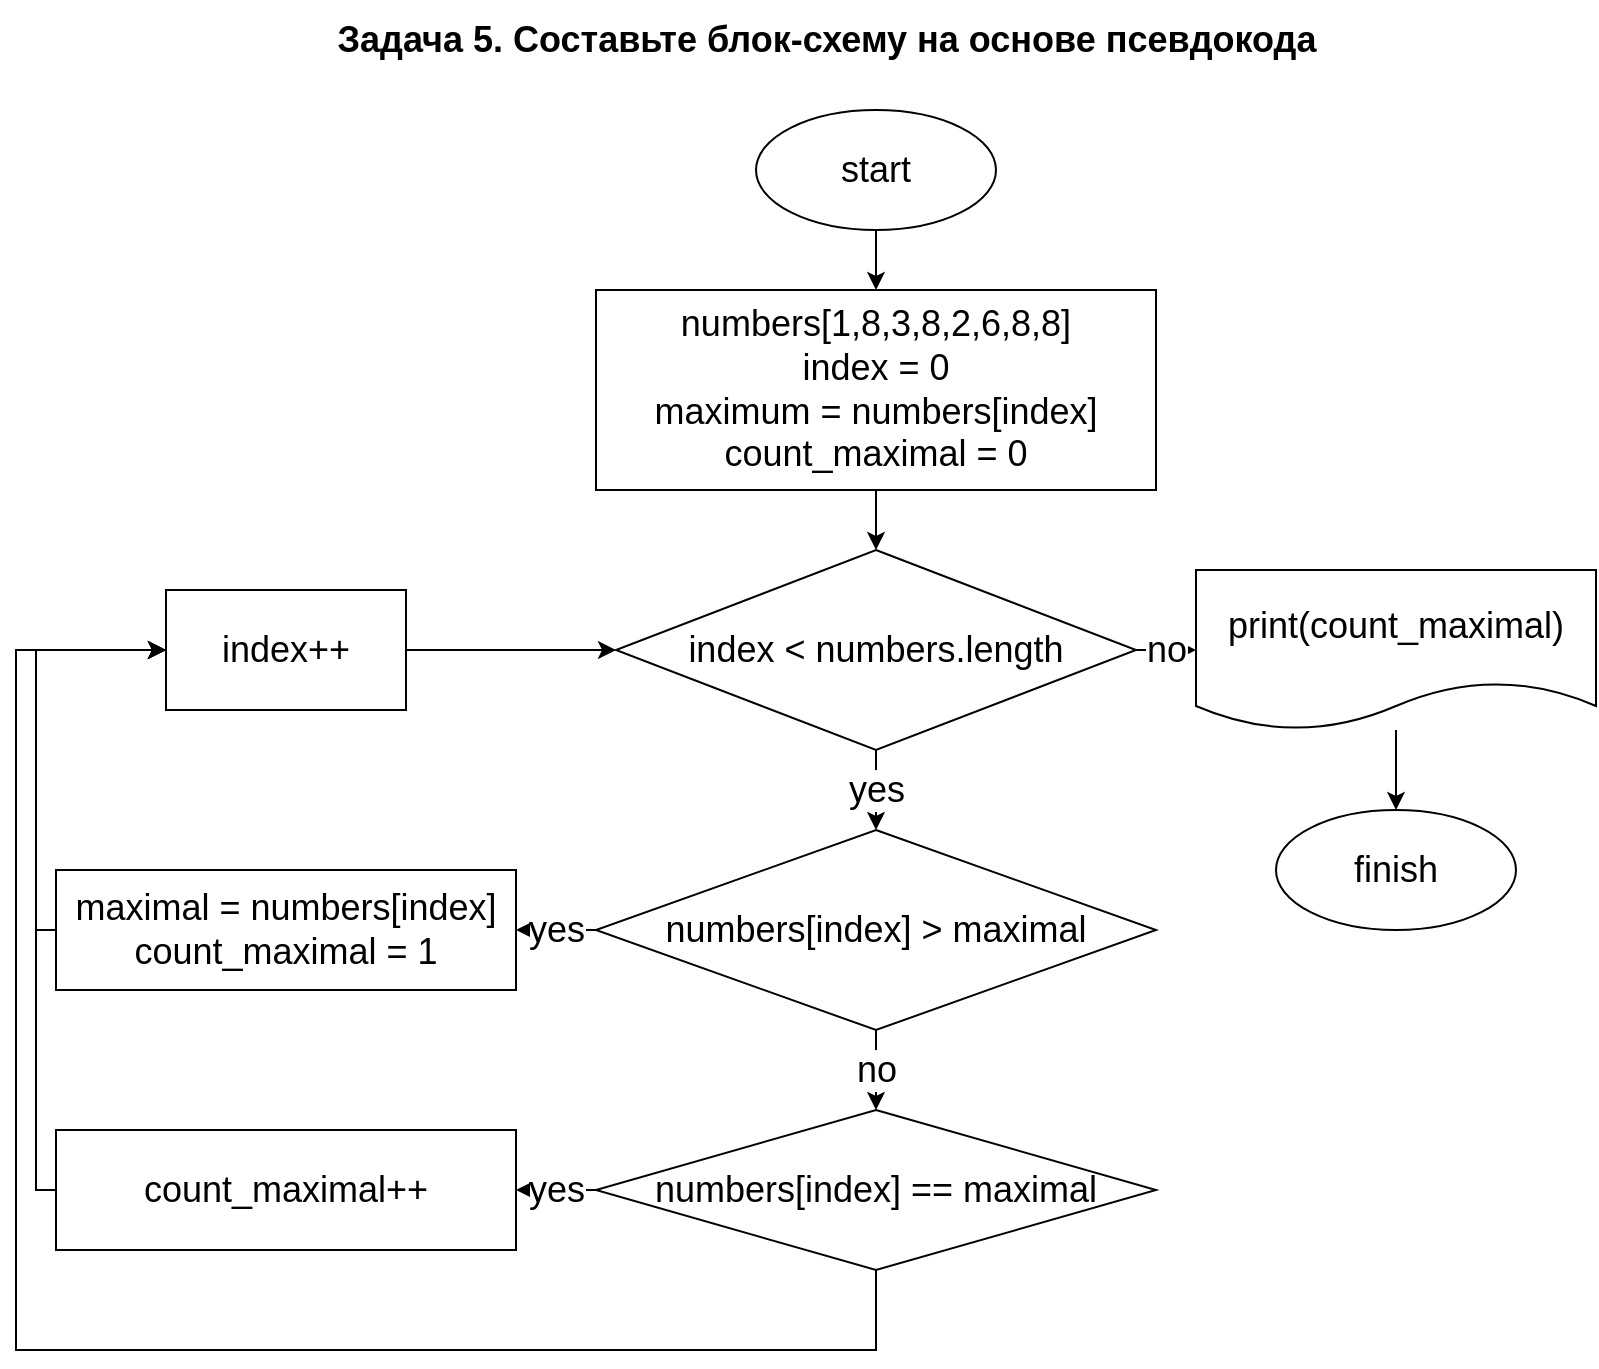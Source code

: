 <mxfile version="20.6.0" type="device"><diagram id="C0MVvdnUX0AMdFfcN4Qj" name="Страница 1"><mxGraphModel dx="1422" dy="705" grid="1" gridSize="10" guides="1" tooltips="1" connect="1" arrows="1" fold="1" page="1" pageScale="1" pageWidth="827" pageHeight="1169" math="0" shadow="0"><root><mxCell id="0"/><mxCell id="1" parent="0"/><mxCell id="5wPLusUZFP99b_jcCx-0-1" value="&lt;span class=&quot;fontstyle0&quot; style=&quot;font-size: 18px;&quot;&gt;Задача 5. Составьте блок-схему на основе псевдокода&lt;/span&gt; &lt;br style=&quot;font-size: 18px;&quot;&gt;" style="text;html=1;align=center;verticalAlign=middle;resizable=0;points=[];autosize=1;strokeColor=none;fillColor=none;fontStyle=1;fontSize=18;" vertex="1" parent="1"><mxGeometry x="170" y="5" width="510" height="40" as="geometry"/></mxCell><mxCell id="5wPLusUZFP99b_jcCx-0-4" value="" style="edgeStyle=orthogonalEdgeStyle;rounded=0;orthogonalLoop=1;jettySize=auto;html=1;fontSize=18;" edge="1" parent="1" source="5wPLusUZFP99b_jcCx-0-2" target="5wPLusUZFP99b_jcCx-0-3"><mxGeometry relative="1" as="geometry"/></mxCell><mxCell id="5wPLusUZFP99b_jcCx-0-2" value="start" style="ellipse;whiteSpace=wrap;html=1;fontSize=18;" vertex="1" parent="1"><mxGeometry x="390" y="60" width="120" height="60" as="geometry"/></mxCell><mxCell id="5wPLusUZFP99b_jcCx-0-6" value="" style="edgeStyle=orthogonalEdgeStyle;rounded=0;orthogonalLoop=1;jettySize=auto;html=1;fontSize=18;" edge="1" parent="1" source="5wPLusUZFP99b_jcCx-0-3" target="5wPLusUZFP99b_jcCx-0-5"><mxGeometry relative="1" as="geometry"/></mxCell><mxCell id="5wPLusUZFP99b_jcCx-0-3" value="numbers[1,8,3,8,2,6,8,8]&lt;br&gt;index = 0&lt;br&gt;maximum = numbers[index]&lt;br&gt;count_maximal = 0" style="whiteSpace=wrap;html=1;fontSize=18;" vertex="1" parent="1"><mxGeometry x="310" y="150" width="280" height="100" as="geometry"/></mxCell><mxCell id="5wPLusUZFP99b_jcCx-0-8" value="no" style="edgeStyle=orthogonalEdgeStyle;rounded=0;orthogonalLoop=1;jettySize=auto;html=1;fontSize=18;" edge="1" parent="1" source="5wPLusUZFP99b_jcCx-0-5" target="5wPLusUZFP99b_jcCx-0-7"><mxGeometry relative="1" as="geometry"/></mxCell><mxCell id="5wPLusUZFP99b_jcCx-0-12" value="yes" style="edgeStyle=orthogonalEdgeStyle;rounded=0;orthogonalLoop=1;jettySize=auto;html=1;fontSize=18;" edge="1" parent="1" source="5wPLusUZFP99b_jcCx-0-5" target="5wPLusUZFP99b_jcCx-0-11"><mxGeometry relative="1" as="geometry"/></mxCell><mxCell id="5wPLusUZFP99b_jcCx-0-5" value="index &amp;lt; numbers.length" style="rhombus;whiteSpace=wrap;html=1;fontSize=18;" vertex="1" parent="1"><mxGeometry x="320" y="280" width="260" height="100" as="geometry"/></mxCell><mxCell id="5wPLusUZFP99b_jcCx-0-10" value="" style="edgeStyle=orthogonalEdgeStyle;rounded=0;orthogonalLoop=1;jettySize=auto;html=1;fontSize=18;" edge="1" parent="1" source="5wPLusUZFP99b_jcCx-0-7" target="5wPLusUZFP99b_jcCx-0-9"><mxGeometry relative="1" as="geometry"/></mxCell><mxCell id="5wPLusUZFP99b_jcCx-0-7" value="print(count_maximal)" style="shape=document;whiteSpace=wrap;html=1;boundedLbl=1;fontSize=18;" vertex="1" parent="1"><mxGeometry x="610" y="290" width="200" height="80" as="geometry"/></mxCell><mxCell id="5wPLusUZFP99b_jcCx-0-9" value="finish" style="ellipse;whiteSpace=wrap;html=1;fontSize=18;" vertex="1" parent="1"><mxGeometry x="650" y="410" width="120" height="60" as="geometry"/></mxCell><mxCell id="5wPLusUZFP99b_jcCx-0-17" value="yes" style="edgeStyle=orthogonalEdgeStyle;rounded=0;orthogonalLoop=1;jettySize=auto;html=1;fontSize=18;" edge="1" parent="1" source="5wPLusUZFP99b_jcCx-0-11" target="5wPLusUZFP99b_jcCx-0-16"><mxGeometry relative="1" as="geometry"/></mxCell><mxCell id="5wPLusUZFP99b_jcCx-0-18" value="no" style="edgeStyle=orthogonalEdgeStyle;rounded=0;orthogonalLoop=1;jettySize=auto;html=1;fontSize=18;" edge="1" parent="1" source="5wPLusUZFP99b_jcCx-0-11" target="5wPLusUZFP99b_jcCx-0-13"><mxGeometry relative="1" as="geometry"/></mxCell><mxCell id="5wPLusUZFP99b_jcCx-0-11" value="numbers[index] &amp;gt; maximal" style="rhombus;whiteSpace=wrap;html=1;fontSize=18;" vertex="1" parent="1"><mxGeometry x="310" y="420" width="280" height="100" as="geometry"/></mxCell><mxCell id="5wPLusUZFP99b_jcCx-0-20" value="yes" style="edgeStyle=orthogonalEdgeStyle;rounded=0;orthogonalLoop=1;jettySize=auto;html=1;fontSize=18;" edge="1" parent="1" source="5wPLusUZFP99b_jcCx-0-13" target="5wPLusUZFP99b_jcCx-0-19"><mxGeometry relative="1" as="geometry"/></mxCell><mxCell id="5wPLusUZFP99b_jcCx-0-22" style="edgeStyle=orthogonalEdgeStyle;rounded=0;orthogonalLoop=1;jettySize=auto;html=1;entryX=0;entryY=0.5;entryDx=0;entryDy=0;fontSize=18;" edge="1" parent="1" source="5wPLusUZFP99b_jcCx-0-13" target="5wPLusUZFP99b_jcCx-0-14"><mxGeometry relative="1" as="geometry"><Array as="points"><mxPoint x="450" y="680"/><mxPoint x="20" y="680"/><mxPoint x="20" y="330"/></Array></mxGeometry></mxCell><mxCell id="5wPLusUZFP99b_jcCx-0-13" value="numbers[index] == maximal" style="rhombus;whiteSpace=wrap;html=1;fontSize=18;" vertex="1" parent="1"><mxGeometry x="310" y="560" width="280" height="80" as="geometry"/></mxCell><mxCell id="5wPLusUZFP99b_jcCx-0-15" value="" style="edgeStyle=orthogonalEdgeStyle;rounded=0;orthogonalLoop=1;jettySize=auto;html=1;fontSize=18;" edge="1" parent="1" source="5wPLusUZFP99b_jcCx-0-14" target="5wPLusUZFP99b_jcCx-0-5"><mxGeometry relative="1" as="geometry"/></mxCell><mxCell id="5wPLusUZFP99b_jcCx-0-14" value="index++" style="whiteSpace=wrap;html=1;fontSize=18;" vertex="1" parent="1"><mxGeometry x="95" y="300" width="120" height="60" as="geometry"/></mxCell><mxCell id="5wPLusUZFP99b_jcCx-0-25" style="edgeStyle=orthogonalEdgeStyle;rounded=0;orthogonalLoop=1;jettySize=auto;html=1;entryX=0;entryY=0.5;entryDx=0;entryDy=0;fontSize=18;" edge="1" parent="1" source="5wPLusUZFP99b_jcCx-0-16" target="5wPLusUZFP99b_jcCx-0-14"><mxGeometry relative="1" as="geometry"><Array as="points"><mxPoint x="30" y="470"/><mxPoint x="30" y="330"/></Array></mxGeometry></mxCell><mxCell id="5wPLusUZFP99b_jcCx-0-16" value="maximal = numbers[index]&lt;br&gt;count_maximal = 1" style="whiteSpace=wrap;html=1;fontSize=18;" vertex="1" parent="1"><mxGeometry x="40" y="440" width="230" height="60" as="geometry"/></mxCell><mxCell id="5wPLusUZFP99b_jcCx-0-23" style="edgeStyle=orthogonalEdgeStyle;rounded=0;orthogonalLoop=1;jettySize=auto;html=1;entryX=0;entryY=0.5;entryDx=0;entryDy=0;fontSize=18;" edge="1" parent="1" source="5wPLusUZFP99b_jcCx-0-19" target="5wPLusUZFP99b_jcCx-0-14"><mxGeometry relative="1" as="geometry"><Array as="points"><mxPoint x="30" y="600"/><mxPoint x="30" y="330"/></Array></mxGeometry></mxCell><mxCell id="5wPLusUZFP99b_jcCx-0-19" value="count_maximal++" style="whiteSpace=wrap;html=1;fontSize=18;" vertex="1" parent="1"><mxGeometry x="40" y="570" width="230" height="60" as="geometry"/></mxCell></root></mxGraphModel></diagram></mxfile>